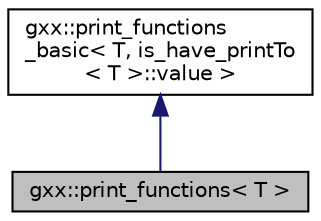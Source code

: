digraph "gxx::print_functions&lt; T &gt;"
{
  edge [fontname="Helvetica",fontsize="10",labelfontname="Helvetica",labelfontsize="10"];
  node [fontname="Helvetica",fontsize="10",shape=record];
  Node1 [label="gxx::print_functions\< T \>",height=0.2,width=0.4,color="black", fillcolor="grey75", style="filled", fontcolor="black"];
  Node2 -> Node1 [dir="back",color="midnightblue",fontsize="10",style="solid",fontname="Helvetica"];
  Node2 [label="gxx::print_functions\l_basic\< T, is_have_printTo\l\< T \>::value \>",height=0.2,width=0.4,color="black", fillcolor="white", style="filled",URL="$structgxx_1_1print__functions__basic.html"];
}
